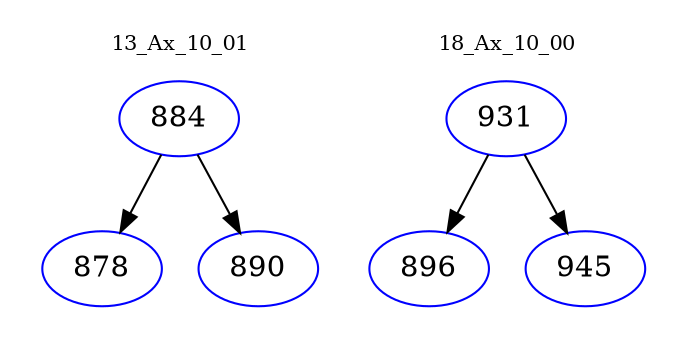 digraph{
subgraph cluster_0 {
color = white
label = "13_Ax_10_01";
fontsize=10;
T0_884 [label="884", color="blue"]
T0_884 -> T0_878 [color="black"]
T0_878 [label="878", color="blue"]
T0_884 -> T0_890 [color="black"]
T0_890 [label="890", color="blue"]
}
subgraph cluster_1 {
color = white
label = "18_Ax_10_00";
fontsize=10;
T1_931 [label="931", color="blue"]
T1_931 -> T1_896 [color="black"]
T1_896 [label="896", color="blue"]
T1_931 -> T1_945 [color="black"]
T1_945 [label="945", color="blue"]
}
}
